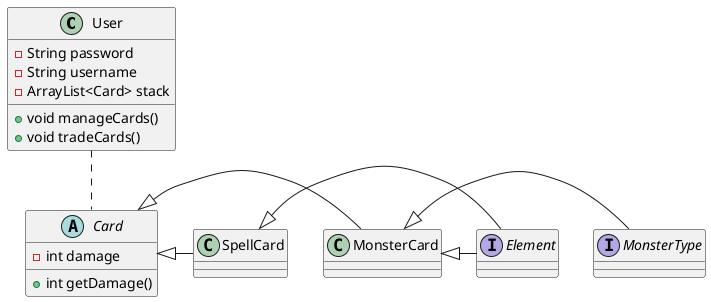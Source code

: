 @startuml

class User {
        - String password
        - String username
        - ArrayList<Card> stack

        + void manageCards()
        + void tradeCards()
}

User .. Card

abstract class Card {
        - int damage

        + int getDamage()
}

class MonsterCard {}
class SpellCard {}

Card <|- MonsterCard
Card <|- SpellCard

MonsterCard <|- MonsterType
MonsterCard <|- Element

SpellCard <|- Element

interface MonsterType {}
interface Element {}

@enduml

